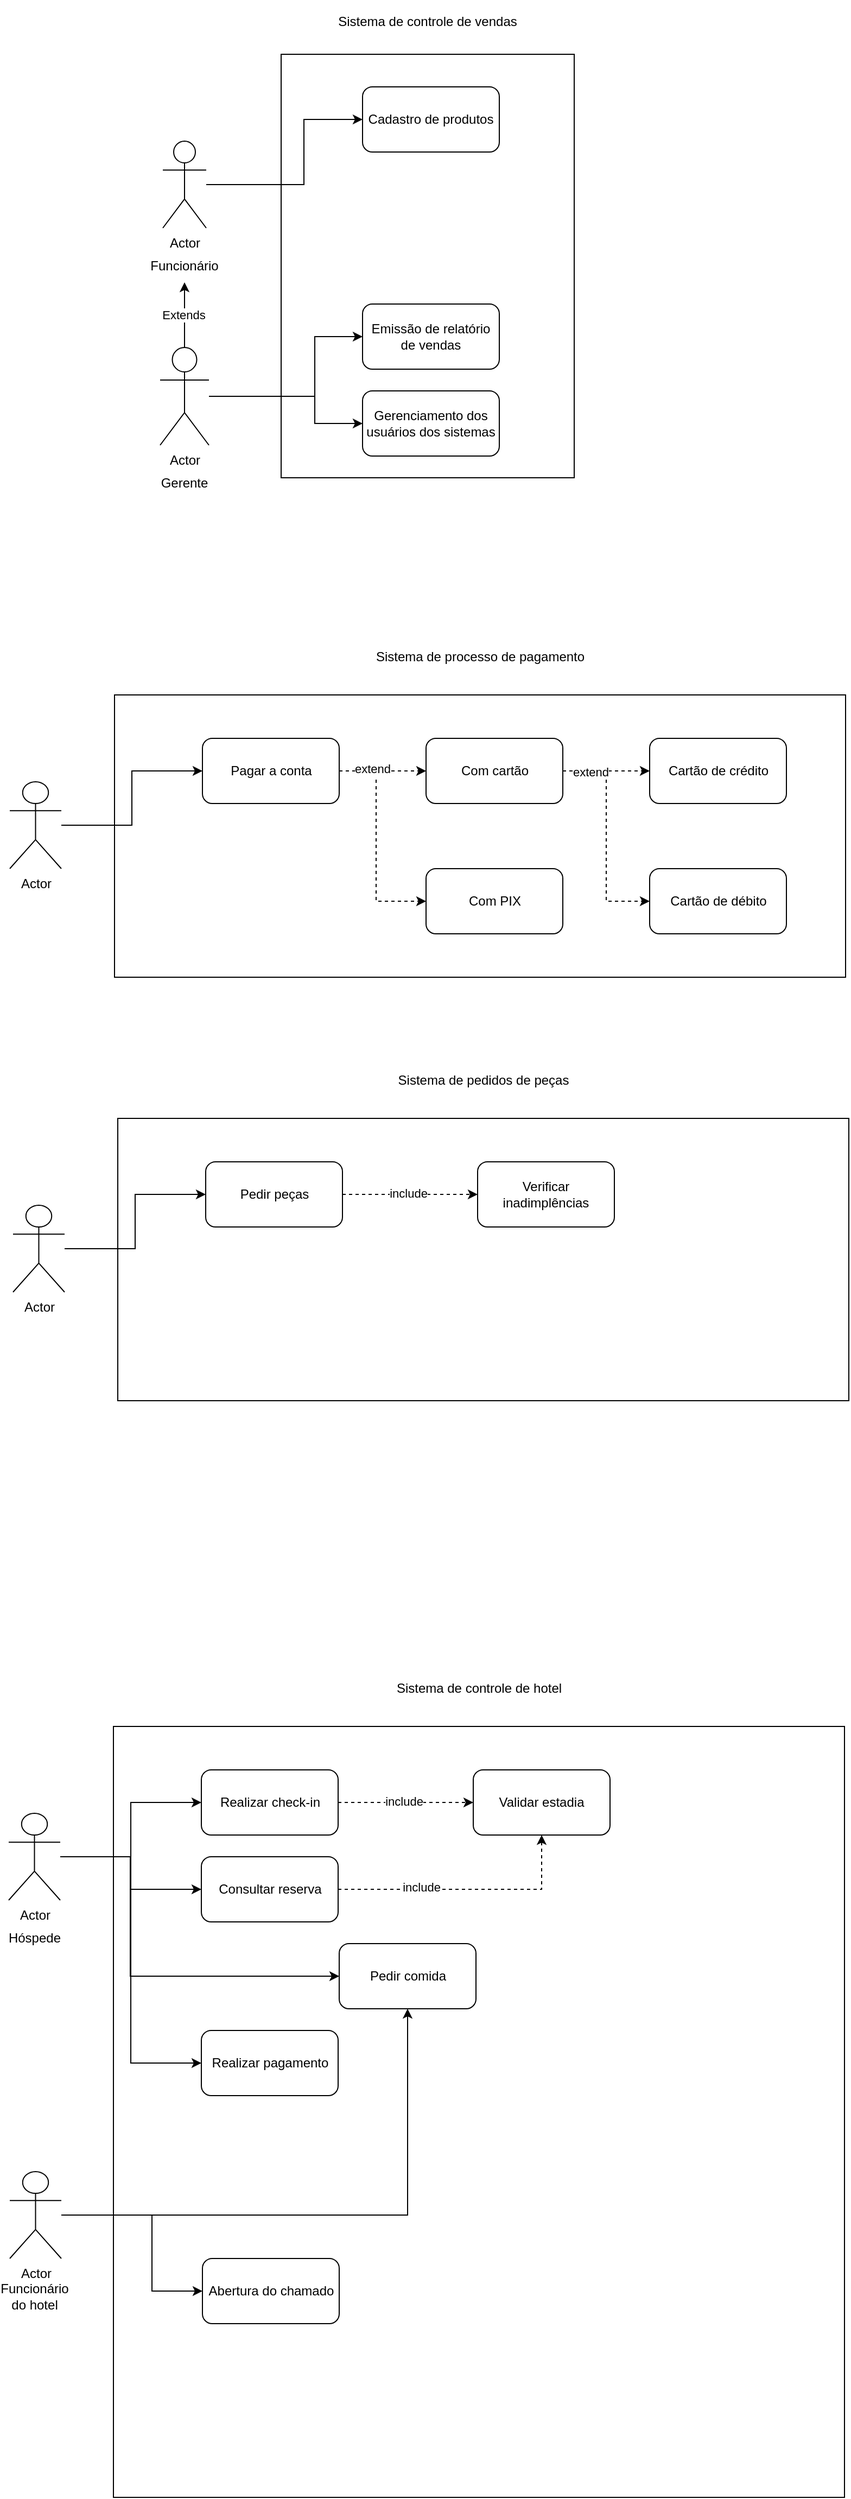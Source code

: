 <mxfile version="23.1.5" type="device">
  <diagram name="Página-1" id="bQ9hlRpYeQMu3-8a6_xb">
    <mxGraphModel dx="1173" dy="613" grid="1" gridSize="10" guides="1" tooltips="1" connect="1" arrows="1" fold="1" page="1" pageScale="1" pageWidth="827" pageHeight="1169" math="0" shadow="0">
      <root>
        <mxCell id="0" />
        <mxCell id="1" parent="0" />
        <mxCell id="P0f1bDOS9voOsoBxODLu-22" value="" style="rounded=0;whiteSpace=wrap;html=1;" vertex="1" parent="1">
          <mxGeometry x="125.5" y="660" width="673.5" height="260" as="geometry" />
        </mxCell>
        <mxCell id="P0f1bDOS9voOsoBxODLu-2" value="" style="rounded=0;whiteSpace=wrap;html=1;" vertex="1" parent="1">
          <mxGeometry x="279" y="70" width="270" height="390" as="geometry" />
        </mxCell>
        <mxCell id="P0f1bDOS9voOsoBxODLu-15" style="edgeStyle=orthogonalEdgeStyle;rounded=0;orthogonalLoop=1;jettySize=auto;html=1;entryX=0;entryY=0.5;entryDx=0;entryDy=0;" edge="1" parent="1" source="P0f1bDOS9voOsoBxODLu-1" target="P0f1bDOS9voOsoBxODLu-12">
          <mxGeometry relative="1" as="geometry">
            <Array as="points">
              <mxPoint x="300" y="190" />
              <mxPoint x="300" y="130" />
            </Array>
          </mxGeometry>
        </mxCell>
        <mxCell id="P0f1bDOS9voOsoBxODLu-1" value="Actor" style="shape=umlActor;verticalLabelPosition=bottom;verticalAlign=top;html=1;outlineConnect=0;" vertex="1" parent="1">
          <mxGeometry x="170" y="150" width="40" height="80" as="geometry" />
        </mxCell>
        <mxCell id="P0f1bDOS9voOsoBxODLu-3" value="Sistema de controle de vendas" style="text;html=1;align=center;verticalAlign=middle;whiteSpace=wrap;rounded=0;" vertex="1" parent="1">
          <mxGeometry x="314" y="20" width="200" height="40" as="geometry" />
        </mxCell>
        <mxCell id="P0f1bDOS9voOsoBxODLu-6" value="Funcionário" style="text;html=1;align=center;verticalAlign=middle;whiteSpace=wrap;rounded=0;" vertex="1" parent="1">
          <mxGeometry x="160" y="250" width="60" height="30" as="geometry" />
        </mxCell>
        <mxCell id="P0f1bDOS9voOsoBxODLu-19" style="edgeStyle=orthogonalEdgeStyle;rounded=0;orthogonalLoop=1;jettySize=auto;html=1;entryX=0;entryY=0.5;entryDx=0;entryDy=0;" edge="1" parent="1" source="P0f1bDOS9voOsoBxODLu-7" target="P0f1bDOS9voOsoBxODLu-16">
          <mxGeometry relative="1" as="geometry">
            <Array as="points">
              <mxPoint x="310" y="385" />
              <mxPoint x="310" y="330" />
            </Array>
          </mxGeometry>
        </mxCell>
        <mxCell id="P0f1bDOS9voOsoBxODLu-20" style="edgeStyle=orthogonalEdgeStyle;rounded=0;orthogonalLoop=1;jettySize=auto;html=1;entryX=0;entryY=0.5;entryDx=0;entryDy=0;" edge="1" parent="1" source="P0f1bDOS9voOsoBxODLu-7" target="P0f1bDOS9voOsoBxODLu-17">
          <mxGeometry relative="1" as="geometry">
            <Array as="points">
              <mxPoint x="310" y="385" />
              <mxPoint x="310" y="410" />
            </Array>
          </mxGeometry>
        </mxCell>
        <mxCell id="P0f1bDOS9voOsoBxODLu-7" value="Actor" style="shape=umlActor;verticalLabelPosition=bottom;verticalAlign=top;html=1;outlineConnect=0;" vertex="1" parent="1">
          <mxGeometry x="167.5" y="340" width="45" height="90" as="geometry" />
        </mxCell>
        <mxCell id="P0f1bDOS9voOsoBxODLu-9" style="edgeStyle=orthogonalEdgeStyle;rounded=0;orthogonalLoop=1;jettySize=auto;html=1;entryX=0.5;entryY=1;entryDx=0;entryDy=0;exitX=0.5;exitY=0;exitDx=0;exitDy=0;exitPerimeter=0;" edge="1" parent="1" source="P0f1bDOS9voOsoBxODLu-7" target="P0f1bDOS9voOsoBxODLu-6">
          <mxGeometry relative="1" as="geometry" />
        </mxCell>
        <mxCell id="P0f1bDOS9voOsoBxODLu-10" value="Extends" style="edgeLabel;html=1;align=center;verticalAlign=middle;resizable=0;points=[];" vertex="1" connectable="0" parent="P0f1bDOS9voOsoBxODLu-9">
          <mxGeometry x="-0.133" y="-1" relative="1" as="geometry">
            <mxPoint x="-2" y="-4" as="offset" />
          </mxGeometry>
        </mxCell>
        <mxCell id="P0f1bDOS9voOsoBxODLu-11" value="Gerente" style="text;html=1;align=center;verticalAlign=middle;whiteSpace=wrap;rounded=0;" vertex="1" parent="1">
          <mxGeometry x="160" y="450" width="60" height="30" as="geometry" />
        </mxCell>
        <mxCell id="P0f1bDOS9voOsoBxODLu-12" value="Cadastro de produtos" style="rounded=1;whiteSpace=wrap;html=1;" vertex="1" parent="1">
          <mxGeometry x="354" y="100" width="126" height="60" as="geometry" />
        </mxCell>
        <mxCell id="P0f1bDOS9voOsoBxODLu-16" value="Emissão de relatório de vendas" style="rounded=1;whiteSpace=wrap;html=1;" vertex="1" parent="1">
          <mxGeometry x="354" y="300" width="126" height="60" as="geometry" />
        </mxCell>
        <mxCell id="P0f1bDOS9voOsoBxODLu-17" value="Gerenciamento dos usuários dos sistemas" style="rounded=1;whiteSpace=wrap;html=1;" vertex="1" parent="1">
          <mxGeometry x="354" y="380" width="126" height="60" as="geometry" />
        </mxCell>
        <mxCell id="P0f1bDOS9voOsoBxODLu-24" style="edgeStyle=orthogonalEdgeStyle;rounded=0;orthogonalLoop=1;jettySize=auto;html=1;entryX=0;entryY=0.5;entryDx=0;entryDy=0;" edge="1" parent="1" source="P0f1bDOS9voOsoBxODLu-21" target="P0f1bDOS9voOsoBxODLu-23">
          <mxGeometry relative="1" as="geometry" />
        </mxCell>
        <mxCell id="P0f1bDOS9voOsoBxODLu-21" value="Actor" style="shape=umlActor;verticalLabelPosition=bottom;verticalAlign=top;html=1;outlineConnect=0;" vertex="1" parent="1">
          <mxGeometry x="29" y="740" width="47.5" height="80" as="geometry" />
        </mxCell>
        <mxCell id="P0f1bDOS9voOsoBxODLu-26" value="" style="edgeStyle=orthogonalEdgeStyle;rounded=0;orthogonalLoop=1;jettySize=auto;html=1;dashed=1;" edge="1" parent="1" source="P0f1bDOS9voOsoBxODLu-23" target="P0f1bDOS9voOsoBxODLu-25">
          <mxGeometry relative="1" as="geometry" />
        </mxCell>
        <mxCell id="P0f1bDOS9voOsoBxODLu-28" value="" style="edgeStyle=orthogonalEdgeStyle;rounded=0;orthogonalLoop=1;jettySize=auto;html=1;dashed=1;" edge="1" parent="1" source="P0f1bDOS9voOsoBxODLu-23" target="P0f1bDOS9voOsoBxODLu-27">
          <mxGeometry relative="1" as="geometry">
            <Array as="points">
              <mxPoint x="366.5" y="730" />
              <mxPoint x="366.5" y="850" />
            </Array>
          </mxGeometry>
        </mxCell>
        <mxCell id="P0f1bDOS9voOsoBxODLu-38" value="extend" style="edgeLabel;html=1;align=center;verticalAlign=middle;resizable=0;points=[];" vertex="1" connectable="0" parent="P0f1bDOS9voOsoBxODLu-28">
          <mxGeometry x="-0.699" y="2" relative="1" as="geometry">
            <mxPoint as="offset" />
          </mxGeometry>
        </mxCell>
        <mxCell id="P0f1bDOS9voOsoBxODLu-23" value="Pagar a conta" style="rounded=1;whiteSpace=wrap;html=1;" vertex="1" parent="1">
          <mxGeometry x="206.5" y="700" width="126" height="60" as="geometry" />
        </mxCell>
        <mxCell id="P0f1bDOS9voOsoBxODLu-30" value="" style="edgeStyle=orthogonalEdgeStyle;rounded=0;orthogonalLoop=1;jettySize=auto;html=1;dashed=1;" edge="1" parent="1" source="P0f1bDOS9voOsoBxODLu-25" target="P0f1bDOS9voOsoBxODLu-29">
          <mxGeometry relative="1" as="geometry" />
        </mxCell>
        <mxCell id="P0f1bDOS9voOsoBxODLu-36" style="edgeStyle=orthogonalEdgeStyle;rounded=0;orthogonalLoop=1;jettySize=auto;html=1;entryX=0;entryY=0.5;entryDx=0;entryDy=0;dashed=1;" edge="1" parent="1" source="P0f1bDOS9voOsoBxODLu-25" target="P0f1bDOS9voOsoBxODLu-34">
          <mxGeometry relative="1" as="geometry" />
        </mxCell>
        <mxCell id="P0f1bDOS9voOsoBxODLu-39" value="extend" style="edgeLabel;html=1;align=center;verticalAlign=middle;resizable=0;points=[];" vertex="1" connectable="0" parent="P0f1bDOS9voOsoBxODLu-36">
          <mxGeometry x="-0.735" y="-1" relative="1" as="geometry">
            <mxPoint x="-1" as="offset" />
          </mxGeometry>
        </mxCell>
        <mxCell id="P0f1bDOS9voOsoBxODLu-25" value="Com cartão" style="rounded=1;whiteSpace=wrap;html=1;" vertex="1" parent="1">
          <mxGeometry x="412.5" y="700" width="126" height="60" as="geometry" />
        </mxCell>
        <mxCell id="P0f1bDOS9voOsoBxODLu-27" value="Com PIX" style="rounded=1;whiteSpace=wrap;html=1;" vertex="1" parent="1">
          <mxGeometry x="412.5" y="820" width="126" height="60" as="geometry" />
        </mxCell>
        <mxCell id="P0f1bDOS9voOsoBxODLu-29" value="Cartão de crédito" style="rounded=1;whiteSpace=wrap;html=1;" vertex="1" parent="1">
          <mxGeometry x="618.5" y="700" width="126" height="60" as="geometry" />
        </mxCell>
        <mxCell id="P0f1bDOS9voOsoBxODLu-34" value="Cartão de débito" style="rounded=1;whiteSpace=wrap;html=1;" vertex="1" parent="1">
          <mxGeometry x="618.5" y="820" width="126" height="60" as="geometry" />
        </mxCell>
        <mxCell id="P0f1bDOS9voOsoBxODLu-37" value="Sistema de processo de pagamento" style="text;html=1;align=center;verticalAlign=middle;whiteSpace=wrap;rounded=0;" vertex="1" parent="1">
          <mxGeometry x="359" y="610" width="206.5" height="30" as="geometry" />
        </mxCell>
        <mxCell id="P0f1bDOS9voOsoBxODLu-40" value="" style="rounded=0;whiteSpace=wrap;html=1;" vertex="1" parent="1">
          <mxGeometry x="128.5" y="1050" width="673.5" height="260" as="geometry" />
        </mxCell>
        <mxCell id="P0f1bDOS9voOsoBxODLu-41" style="edgeStyle=orthogonalEdgeStyle;rounded=0;orthogonalLoop=1;jettySize=auto;html=1;entryX=0;entryY=0.5;entryDx=0;entryDy=0;" edge="1" source="P0f1bDOS9voOsoBxODLu-42" target="P0f1bDOS9voOsoBxODLu-46" parent="1">
          <mxGeometry relative="1" as="geometry" />
        </mxCell>
        <mxCell id="P0f1bDOS9voOsoBxODLu-42" value="Actor" style="shape=umlActor;verticalLabelPosition=bottom;verticalAlign=top;html=1;outlineConnect=0;" vertex="1" parent="1">
          <mxGeometry x="32" y="1130" width="47.5" height="80" as="geometry" />
        </mxCell>
        <mxCell id="P0f1bDOS9voOsoBxODLu-57" value="" style="edgeStyle=orthogonalEdgeStyle;rounded=0;orthogonalLoop=1;jettySize=auto;html=1;dashed=1;" edge="1" parent="1" source="P0f1bDOS9voOsoBxODLu-46" target="P0f1bDOS9voOsoBxODLu-55">
          <mxGeometry relative="1" as="geometry" />
        </mxCell>
        <mxCell id="P0f1bDOS9voOsoBxODLu-58" value="include" style="edgeLabel;html=1;align=center;verticalAlign=middle;resizable=0;points=[];" vertex="1" connectable="0" parent="P0f1bDOS9voOsoBxODLu-57">
          <mxGeometry x="-0.035" y="1" relative="1" as="geometry">
            <mxPoint as="offset" />
          </mxGeometry>
        </mxCell>
        <mxCell id="P0f1bDOS9voOsoBxODLu-46" value="Pedir peças" style="rounded=1;whiteSpace=wrap;html=1;" vertex="1" parent="1">
          <mxGeometry x="209.5" y="1090" width="126" height="60" as="geometry" />
        </mxCell>
        <mxCell id="P0f1bDOS9voOsoBxODLu-54" value="Sistema de pedidos de peças" style="text;html=1;align=center;verticalAlign=middle;whiteSpace=wrap;rounded=0;" vertex="1" parent="1">
          <mxGeometry x="362" y="1000" width="206.5" height="30" as="geometry" />
        </mxCell>
        <mxCell id="P0f1bDOS9voOsoBxODLu-55" value="Verificar inadimplências" style="rounded=1;whiteSpace=wrap;html=1;" vertex="1" parent="1">
          <mxGeometry x="460" y="1090" width="126" height="60" as="geometry" />
        </mxCell>
        <mxCell id="P0f1bDOS9voOsoBxODLu-59" value="" style="rounded=0;whiteSpace=wrap;html=1;" vertex="1" parent="1">
          <mxGeometry x="124.5" y="1610" width="673.5" height="710" as="geometry" />
        </mxCell>
        <mxCell id="P0f1bDOS9voOsoBxODLu-60" style="edgeStyle=orthogonalEdgeStyle;rounded=0;orthogonalLoop=1;jettySize=auto;html=1;entryX=0;entryY=0.5;entryDx=0;entryDy=0;" edge="1" source="P0f1bDOS9voOsoBxODLu-61" target="P0f1bDOS9voOsoBxODLu-64" parent="1">
          <mxGeometry relative="1" as="geometry" />
        </mxCell>
        <mxCell id="P0f1bDOS9voOsoBxODLu-71" style="edgeStyle=orthogonalEdgeStyle;rounded=0;orthogonalLoop=1;jettySize=auto;html=1;entryX=0;entryY=0.5;entryDx=0;entryDy=0;" edge="1" parent="1" source="P0f1bDOS9voOsoBxODLu-61" target="P0f1bDOS9voOsoBxODLu-68">
          <mxGeometry relative="1" as="geometry" />
        </mxCell>
        <mxCell id="P0f1bDOS9voOsoBxODLu-72" style="edgeStyle=orthogonalEdgeStyle;rounded=0;orthogonalLoop=1;jettySize=auto;html=1;entryX=0;entryY=0.5;entryDx=0;entryDy=0;" edge="1" parent="1" source="P0f1bDOS9voOsoBxODLu-61" target="P0f1bDOS9voOsoBxODLu-69">
          <mxGeometry relative="1" as="geometry">
            <Array as="points">
              <mxPoint x="140" y="1730" />
              <mxPoint x="140" y="1840" />
            </Array>
          </mxGeometry>
        </mxCell>
        <mxCell id="P0f1bDOS9voOsoBxODLu-73" style="edgeStyle=orthogonalEdgeStyle;rounded=0;orthogonalLoop=1;jettySize=auto;html=1;entryX=0;entryY=0.5;entryDx=0;entryDy=0;" edge="1" parent="1" source="P0f1bDOS9voOsoBxODLu-61" target="P0f1bDOS9voOsoBxODLu-70">
          <mxGeometry relative="1" as="geometry" />
        </mxCell>
        <mxCell id="P0f1bDOS9voOsoBxODLu-61" value="Actor" style="shape=umlActor;verticalLabelPosition=bottom;verticalAlign=top;html=1;outlineConnect=0;" vertex="1" parent="1">
          <mxGeometry x="28" y="1690" width="47.5" height="80" as="geometry" />
        </mxCell>
        <mxCell id="P0f1bDOS9voOsoBxODLu-62" value="" style="edgeStyle=orthogonalEdgeStyle;rounded=0;orthogonalLoop=1;jettySize=auto;html=1;dashed=1;" edge="1" source="P0f1bDOS9voOsoBxODLu-64" target="P0f1bDOS9voOsoBxODLu-66" parent="1">
          <mxGeometry relative="1" as="geometry" />
        </mxCell>
        <mxCell id="P0f1bDOS9voOsoBxODLu-63" value="include" style="edgeLabel;html=1;align=center;verticalAlign=middle;resizable=0;points=[];" vertex="1" connectable="0" parent="P0f1bDOS9voOsoBxODLu-62">
          <mxGeometry x="-0.035" y="1" relative="1" as="geometry">
            <mxPoint as="offset" />
          </mxGeometry>
        </mxCell>
        <mxCell id="P0f1bDOS9voOsoBxODLu-64" value="Realizar check-in" style="rounded=1;whiteSpace=wrap;html=1;" vertex="1" parent="1">
          <mxGeometry x="205.5" y="1650" width="126" height="60" as="geometry" />
        </mxCell>
        <mxCell id="P0f1bDOS9voOsoBxODLu-65" value="Sistema de controle de hotel" style="text;html=1;align=center;verticalAlign=middle;whiteSpace=wrap;rounded=0;" vertex="1" parent="1">
          <mxGeometry x="358" y="1560" width="206.5" height="30" as="geometry" />
        </mxCell>
        <mxCell id="P0f1bDOS9voOsoBxODLu-66" value="Validar estadia" style="rounded=1;whiteSpace=wrap;html=1;" vertex="1" parent="1">
          <mxGeometry x="456" y="1650" width="126" height="60" as="geometry" />
        </mxCell>
        <mxCell id="P0f1bDOS9voOsoBxODLu-67" value="Hóspede" style="text;html=1;align=center;verticalAlign=middle;whiteSpace=wrap;rounded=0;" vertex="1" parent="1">
          <mxGeometry x="21.75" y="1790" width="60" height="30" as="geometry" />
        </mxCell>
        <mxCell id="P0f1bDOS9voOsoBxODLu-80" style="edgeStyle=orthogonalEdgeStyle;rounded=0;orthogonalLoop=1;jettySize=auto;html=1;entryX=0.5;entryY=1;entryDx=0;entryDy=0;dashed=1;" edge="1" parent="1" source="P0f1bDOS9voOsoBxODLu-68" target="P0f1bDOS9voOsoBxODLu-66">
          <mxGeometry relative="1" as="geometry" />
        </mxCell>
        <mxCell id="P0f1bDOS9voOsoBxODLu-81" value="include" style="edgeLabel;html=1;align=center;verticalAlign=middle;resizable=0;points=[];" vertex="1" connectable="0" parent="P0f1bDOS9voOsoBxODLu-80">
          <mxGeometry x="-0.36" y="2" relative="1" as="geometry">
            <mxPoint as="offset" />
          </mxGeometry>
        </mxCell>
        <mxCell id="P0f1bDOS9voOsoBxODLu-68" value="Consultar reserva" style="rounded=1;whiteSpace=wrap;html=1;" vertex="1" parent="1">
          <mxGeometry x="205.5" y="1730" width="126" height="60" as="geometry" />
        </mxCell>
        <mxCell id="P0f1bDOS9voOsoBxODLu-69" value="Pedir comida" style="rounded=1;whiteSpace=wrap;html=1;" vertex="1" parent="1">
          <mxGeometry x="332.5" y="1810" width="126" height="60" as="geometry" />
        </mxCell>
        <mxCell id="P0f1bDOS9voOsoBxODLu-70" value="Realizar pagamento" style="rounded=1;whiteSpace=wrap;html=1;" vertex="1" parent="1">
          <mxGeometry x="205.5" y="1890" width="126" height="60" as="geometry" />
        </mxCell>
        <mxCell id="P0f1bDOS9voOsoBxODLu-76" style="edgeStyle=orthogonalEdgeStyle;rounded=0;orthogonalLoop=1;jettySize=auto;html=1;entryX=0.5;entryY=1;entryDx=0;entryDy=0;" edge="1" parent="1" source="P0f1bDOS9voOsoBxODLu-74" target="P0f1bDOS9voOsoBxODLu-69">
          <mxGeometry relative="1" as="geometry" />
        </mxCell>
        <mxCell id="P0f1bDOS9voOsoBxODLu-78" style="edgeStyle=orthogonalEdgeStyle;rounded=0;orthogonalLoop=1;jettySize=auto;html=1;entryX=0;entryY=0.5;entryDx=0;entryDy=0;" edge="1" parent="1" source="P0f1bDOS9voOsoBxODLu-74" target="P0f1bDOS9voOsoBxODLu-77">
          <mxGeometry relative="1" as="geometry">
            <Array as="points">
              <mxPoint x="160" y="2060" />
              <mxPoint x="160" y="2130" />
            </Array>
          </mxGeometry>
        </mxCell>
        <mxCell id="P0f1bDOS9voOsoBxODLu-74" value="Actor" style="shape=umlActor;verticalLabelPosition=bottom;verticalAlign=top;html=1;outlineConnect=0;" vertex="1" parent="1">
          <mxGeometry x="29" y="2020" width="47.5" height="80" as="geometry" />
        </mxCell>
        <mxCell id="P0f1bDOS9voOsoBxODLu-75" value="Funcionário do hotel" style="text;html=1;align=center;verticalAlign=middle;whiteSpace=wrap;rounded=0;" vertex="1" parent="1">
          <mxGeometry x="21.75" y="2120" width="60" height="30" as="geometry" />
        </mxCell>
        <mxCell id="P0f1bDOS9voOsoBxODLu-77" value="Abertura do chamado" style="rounded=1;whiteSpace=wrap;html=1;" vertex="1" parent="1">
          <mxGeometry x="206.5" y="2100" width="126" height="60" as="geometry" />
        </mxCell>
      </root>
    </mxGraphModel>
  </diagram>
</mxfile>
